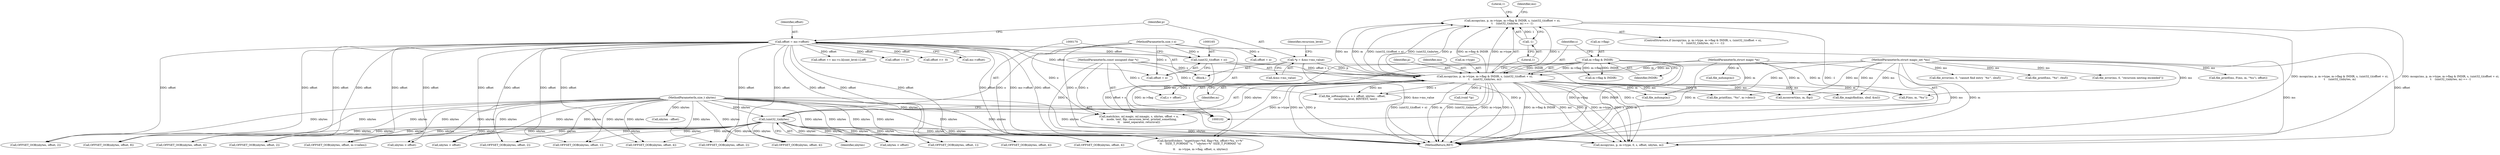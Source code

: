 digraph "1_file_6f737ddfadb596d7d4a993f7ed2141ffd664a81c@API" {
"1000151" [label="(Call,mcopy(ms, p, m->type, m->flag & INDIR, s, (uint32_t)(offset + o),\n\t    (uint32_t)nbytes, m) == -1)"];
"1000152" [label="(Call,mcopy(ms, p, m->type, m->flag & INDIR, s, (uint32_t)(offset + o),\n\t    (uint32_t)nbytes, m))"];
"1000103" [label="(MethodParameterIn,struct magic_set *ms)"];
"1000131" [label="(Call,*p = &ms->ms_value)"];
"1000158" [label="(Call,m->flag & INDIR)"];
"1000104" [label="(MethodParameterIn,const unsigned char *s)"];
"1000164" [label="(Call,(uint32_t)(offset + o))"];
"1000119" [label="(Call,offset = ms->offset)"];
"1000107" [label="(MethodParameterIn,size_t o)"];
"1000169" [label="(Call,(uint32_t)nbytes)"];
"1000106" [label="(MethodParameterIn,size_t nbytes)"];
"1000105" [label="(MethodParameterIn,struct magic *m)"];
"1000173" [label="(Call,-1)"];
"1000154" [label="(Identifier,p)"];
"1001717" [label="(Call,match(ms, ml.magic, ml.nmagic, s, nbytes, offset + o,\n\t\t    mode, text, flip, recursion_level, printed_something,\n\t\t    need_separator, returnval))"];
"1001750" [label="(Call,file_printf(ms, \"%s\", m->desc))"];
"1000162" [label="(Identifier,INDIR)"];
"1000635" [label="(Call,OFFSET_OOB(nbytes, offset, 2))"];
"1000738" [label="(Call,OFFSET_OOB(nbytes, offset, 2))"];
"1000119" [label="(Call,offset = ms->offset)"];
"1000105" [label="(MethodParameterIn,struct magic *m)"];
"1000140" [label="(Identifier,recursion_level)"];
"1001443" [label="(Call,file_mdump(m))"];
"1000153" [label="(Identifier,ms)"];
"1000103" [label="(MethodParameterIn,struct magic_set *ms)"];
"1001564" [label="(Call,file_softmagic(ms, s + offset, nbytes - offset,\n \t\t    recursion_level, BINTEST, text))"];
"1000163" [label="(Identifier,s)"];
"1001203" [label="(Call,OFFSET_OOB(nbytes, offset, 4))"];
"1000155" [label="(Call,m->type)"];
"1000173" [label="(Call,-1)"];
"1000203" [label="(Call,(void *)p)"];
"1000845" [label="(Call,OFFSET_OOB(nbytes, offset, 4))"];
"1001624" [label="(Call,file_printf(ms, F(ms, m, \"%u\"), offset))"];
"1000177" [label="(Literal,1)"];
"1000150" [label="(ControlStructure,if (mcopy(ms, p, m->type, m->flag & INDIR, s, (uint32_t)(offset + o),\n\t    (uint32_t)nbytes, m) == -1))"];
"1000151" [label="(Call,mcopy(ms, p, m->type, m->flag & INDIR, s, (uint32_t)(offset + o),\n\t    (uint32_t)nbytes, m) == -1)"];
"1001693" [label="(Call,file_error(ms, 0, \"cannot find entry `%s'\", sbuf))"];
"1000164" [label="(Call,(uint32_t)(offset + o))"];
"1001533" [label="(Call,nbytes < offset)"];
"1000169" [label="(Call,(uint32_t)nbytes)"];
"1000174" [label="(Literal,1)"];
"1001659" [label="(Call,nbytes < offset)"];
"1000106" [label="(MethodParameterIn,size_t nbytes)"];
"1000131" [label="(Call,*p = &ms->ms_value)"];
"1000133" [label="(Call,&ms->ms_value)"];
"1000107" [label="(MethodParameterIn,size_t o)"];
"1000965" [label="(Call,OFFSET_OOB(nbytes, offset, 4))"];
"1001359" [label="(Call,offset += ms->c.li[cont_level-1].off)"];
"1000211" [label="(Call,m->flag & INDIR)"];
"1000104" [label="(MethodParameterIn,const unsigned char *s)"];
"1000532" [label="(Call,OFFSET_OOB(nbytes, offset, 2))"];
"1000187" [label="(Call,fprintf(stderr, \"mget(type=%d, flag=%x, offset=%u, o=%\"\n\t\t    SIZE_T_FORMAT \"u, \" \"nbytes=%\" SIZE_T_FORMAT \"u)\n\",\n\t\t    m->type, m->flag, offset, o, nbytes))"];
"1000152" [label="(Call,mcopy(ms, p, m->type, m->flag & INDIR, s, (uint32_t)(offset + o),\n\t    (uint32_t)nbytes, m))"];
"1001084" [label="(Call,OFFSET_OOB(nbytes, offset, 4))"];
"1001685" [label="(Call,file_magicfind(ms, sbuf, &ml))"];
"1000132" [label="(Identifier,p)"];
"1000158" [label="(Call,m->flag & INDIR)"];
"1000116" [label="(Block,)"];
"1001527" [label="(Call,offset == 0)"];
"1001727" [label="(Call,offset + o)"];
"1000120" [label="(Identifier,offset)"];
"1001452" [label="(Call,OFFSET_OOB(nbytes, offset, 1))"];
"1001569" [label="(Call,nbytes - offset)"];
"1001486" [label="(Call,OFFSET_OOB(nbytes, offset, 4))"];
"1001769" [label="(Call,mconvert(ms, m, flip))"];
"1001404" [label="(Call,mcopy(ms, p, m->type, 0, s, offset, nbytes, m))"];
"1001626" [label="(Call,F(ms, m, \"%u\"))"];
"1001320" [label="(Call,offset >>  0)"];
"1001497" [label="(Call,OFFSET_OOB(nbytes, offset, 8))"];
"1000171" [label="(Identifier,nbytes)"];
"1001641" [label="(Call,file_printf(ms, \"%s\", rbuf))"];
"1000143" [label="(Call,file_error(ms, 0, \"recursion nesting exceeded\"))"];
"1000159" [label="(Call,m->flag)"];
"1000166" [label="(Call,offset + o)"];
"1001463" [label="(Call,OFFSET_OOB(nbytes, offset, 2))"];
"1000208" [label="(Call,file_mdump(m))"];
"1001566" [label="(Call,s + offset)"];
"1000121" [label="(Call,ms->offset)"];
"1001508" [label="(Call,OFFSET_OOB(nbytes, offset, m->vallen))"];
"1000182" [label="(Identifier,ms)"];
"1001519" [label="(Call,nbytes < offset)"];
"1000426" [label="(Call,OFFSET_OOB(nbytes, offset, 1))"];
"1000172" [label="(Identifier,m)"];
"1001777" [label="(MethodReturn,RET)"];
"1000151" -> "1000150"  [label="AST: "];
"1000151" -> "1000173"  [label="CFG: "];
"1000152" -> "1000151"  [label="AST: "];
"1000173" -> "1000151"  [label="AST: "];
"1000177" -> "1000151"  [label="CFG: "];
"1000182" -> "1000151"  [label="CFG: "];
"1000151" -> "1001777"  [label="DDG: mcopy(ms, p, m->type, m->flag & INDIR, s, (uint32_t)(offset + o),\n\t    (uint32_t)nbytes, m) == -1"];
"1000151" -> "1001777"  [label="DDG: mcopy(ms, p, m->type, m->flag & INDIR, s, (uint32_t)(offset + o),\n\t    (uint32_t)nbytes, m)"];
"1000151" -> "1001777"  [label="DDG: -1"];
"1000152" -> "1000151"  [label="DDG: ms"];
"1000152" -> "1000151"  [label="DDG: m"];
"1000152" -> "1000151"  [label="DDG: s"];
"1000152" -> "1000151"  [label="DDG: (uint32_t)(offset + o)"];
"1000152" -> "1000151"  [label="DDG: (uint32_t)nbytes"];
"1000152" -> "1000151"  [label="DDG: p"];
"1000152" -> "1000151"  [label="DDG: m->flag & INDIR"];
"1000152" -> "1000151"  [label="DDG: m->type"];
"1000173" -> "1000151"  [label="DDG: 1"];
"1000152" -> "1000172"  [label="CFG: "];
"1000153" -> "1000152"  [label="AST: "];
"1000154" -> "1000152"  [label="AST: "];
"1000155" -> "1000152"  [label="AST: "];
"1000158" -> "1000152"  [label="AST: "];
"1000163" -> "1000152"  [label="AST: "];
"1000164" -> "1000152"  [label="AST: "];
"1000169" -> "1000152"  [label="AST: "];
"1000172" -> "1000152"  [label="AST: "];
"1000174" -> "1000152"  [label="CFG: "];
"1000152" -> "1001777"  [label="DDG: (uint32_t)(offset + o)"];
"1000152" -> "1001777"  [label="DDG: m"];
"1000152" -> "1001777"  [label="DDG: (uint32_t)nbytes"];
"1000152" -> "1001777"  [label="DDG: m->type"];
"1000152" -> "1001777"  [label="DDG: m->flag & INDIR"];
"1000152" -> "1001777"  [label="DDG: ms"];
"1000152" -> "1001777"  [label="DDG: p"];
"1000152" -> "1001777"  [label="DDG: s"];
"1000103" -> "1000152"  [label="DDG: ms"];
"1000131" -> "1000152"  [label="DDG: p"];
"1000158" -> "1000152"  [label="DDG: m->flag"];
"1000158" -> "1000152"  [label="DDG: INDIR"];
"1000104" -> "1000152"  [label="DDG: s"];
"1000164" -> "1000152"  [label="DDG: offset + o"];
"1000169" -> "1000152"  [label="DDG: nbytes"];
"1000105" -> "1000152"  [label="DDG: m"];
"1000152" -> "1000187"  [label="DDG: m->type"];
"1000152" -> "1000203"  [label="DDG: p"];
"1000152" -> "1000208"  [label="DDG: m"];
"1000152" -> "1001404"  [label="DDG: ms"];
"1000152" -> "1001404"  [label="DDG: p"];
"1000152" -> "1001404"  [label="DDG: m->type"];
"1000152" -> "1001404"  [label="DDG: s"];
"1000152" -> "1001404"  [label="DDG: m"];
"1000152" -> "1001564"  [label="DDG: ms"];
"1000152" -> "1001564"  [label="DDG: s"];
"1000152" -> "1001566"  [label="DDG: s"];
"1000152" -> "1001626"  [label="DDG: m"];
"1000152" -> "1001685"  [label="DDG: ms"];
"1000152" -> "1001717"  [label="DDG: s"];
"1000152" -> "1001750"  [label="DDG: ms"];
"1000152" -> "1001769"  [label="DDG: ms"];
"1000152" -> "1001769"  [label="DDG: m"];
"1000103" -> "1000102"  [label="AST: "];
"1000103" -> "1001777"  [label="DDG: ms"];
"1000103" -> "1000143"  [label="DDG: ms"];
"1000103" -> "1001404"  [label="DDG: ms"];
"1000103" -> "1001564"  [label="DDG: ms"];
"1000103" -> "1001624"  [label="DDG: ms"];
"1000103" -> "1001626"  [label="DDG: ms"];
"1000103" -> "1001641"  [label="DDG: ms"];
"1000103" -> "1001685"  [label="DDG: ms"];
"1000103" -> "1001693"  [label="DDG: ms"];
"1000103" -> "1001717"  [label="DDG: ms"];
"1000103" -> "1001750"  [label="DDG: ms"];
"1000103" -> "1001769"  [label="DDG: ms"];
"1000131" -> "1000116"  [label="AST: "];
"1000131" -> "1000133"  [label="CFG: "];
"1000132" -> "1000131"  [label="AST: "];
"1000133" -> "1000131"  [label="AST: "];
"1000140" -> "1000131"  [label="CFG: "];
"1000131" -> "1001777"  [label="DDG: p"];
"1000131" -> "1001777"  [label="DDG: &ms->ms_value"];
"1000158" -> "1000162"  [label="CFG: "];
"1000159" -> "1000158"  [label="AST: "];
"1000162" -> "1000158"  [label="AST: "];
"1000163" -> "1000158"  [label="CFG: "];
"1000158" -> "1001777"  [label="DDG: m->flag"];
"1000158" -> "1001777"  [label="DDG: INDIR"];
"1000158" -> "1000187"  [label="DDG: m->flag"];
"1000158" -> "1000211"  [label="DDG: m->flag"];
"1000158" -> "1000211"  [label="DDG: INDIR"];
"1000104" -> "1000102"  [label="AST: "];
"1000104" -> "1001777"  [label="DDG: s"];
"1000104" -> "1001404"  [label="DDG: s"];
"1000104" -> "1001564"  [label="DDG: s"];
"1000104" -> "1001566"  [label="DDG: s"];
"1000104" -> "1001717"  [label="DDG: s"];
"1000164" -> "1000166"  [label="CFG: "];
"1000165" -> "1000164"  [label="AST: "];
"1000166" -> "1000164"  [label="AST: "];
"1000170" -> "1000164"  [label="CFG: "];
"1000164" -> "1001777"  [label="DDG: offset + o"];
"1000119" -> "1000164"  [label="DDG: offset"];
"1000107" -> "1000164"  [label="DDG: o"];
"1000119" -> "1000116"  [label="AST: "];
"1000119" -> "1000121"  [label="CFG: "];
"1000120" -> "1000119"  [label="AST: "];
"1000121" -> "1000119"  [label="AST: "];
"1000132" -> "1000119"  [label="CFG: "];
"1000119" -> "1001777"  [label="DDG: ms->offset"];
"1000119" -> "1001777"  [label="DDG: offset"];
"1000119" -> "1000166"  [label="DDG: offset"];
"1000119" -> "1000187"  [label="DDG: offset"];
"1000119" -> "1000426"  [label="DDG: offset"];
"1000119" -> "1000532"  [label="DDG: offset"];
"1000119" -> "1000635"  [label="DDG: offset"];
"1000119" -> "1000738"  [label="DDG: offset"];
"1000119" -> "1000845"  [label="DDG: offset"];
"1000119" -> "1000965"  [label="DDG: offset"];
"1000119" -> "1001084"  [label="DDG: offset"];
"1000119" -> "1001203"  [label="DDG: offset"];
"1000119" -> "1001320"  [label="DDG: offset"];
"1000119" -> "1001359"  [label="DDG: offset"];
"1000119" -> "1001404"  [label="DDG: offset"];
"1000119" -> "1001452"  [label="DDG: offset"];
"1000119" -> "1001463"  [label="DDG: offset"];
"1000119" -> "1001486"  [label="DDG: offset"];
"1000119" -> "1001497"  [label="DDG: offset"];
"1000119" -> "1001508"  [label="DDG: offset"];
"1000119" -> "1001519"  [label="DDG: offset"];
"1000119" -> "1001527"  [label="DDG: offset"];
"1000119" -> "1001659"  [label="DDG: offset"];
"1000107" -> "1000102"  [label="AST: "];
"1000107" -> "1001777"  [label="DDG: o"];
"1000107" -> "1000166"  [label="DDG: o"];
"1000107" -> "1000187"  [label="DDG: o"];
"1000107" -> "1001717"  [label="DDG: o"];
"1000107" -> "1001727"  [label="DDG: o"];
"1000169" -> "1000171"  [label="CFG: "];
"1000170" -> "1000169"  [label="AST: "];
"1000171" -> "1000169"  [label="AST: "];
"1000172" -> "1000169"  [label="CFG: "];
"1000169" -> "1001777"  [label="DDG: nbytes"];
"1000106" -> "1000169"  [label="DDG: nbytes"];
"1000169" -> "1000187"  [label="DDG: nbytes"];
"1000169" -> "1000426"  [label="DDG: nbytes"];
"1000169" -> "1000532"  [label="DDG: nbytes"];
"1000169" -> "1000635"  [label="DDG: nbytes"];
"1000169" -> "1000738"  [label="DDG: nbytes"];
"1000169" -> "1000845"  [label="DDG: nbytes"];
"1000169" -> "1000965"  [label="DDG: nbytes"];
"1000169" -> "1001084"  [label="DDG: nbytes"];
"1000169" -> "1001203"  [label="DDG: nbytes"];
"1000169" -> "1001404"  [label="DDG: nbytes"];
"1000169" -> "1001452"  [label="DDG: nbytes"];
"1000169" -> "1001463"  [label="DDG: nbytes"];
"1000169" -> "1001486"  [label="DDG: nbytes"];
"1000169" -> "1001497"  [label="DDG: nbytes"];
"1000169" -> "1001508"  [label="DDG: nbytes"];
"1000169" -> "1001519"  [label="DDG: nbytes"];
"1000169" -> "1001533"  [label="DDG: nbytes"];
"1000169" -> "1001659"  [label="DDG: nbytes"];
"1000106" -> "1000102"  [label="AST: "];
"1000106" -> "1001777"  [label="DDG: nbytes"];
"1000106" -> "1000187"  [label="DDG: nbytes"];
"1000106" -> "1000426"  [label="DDG: nbytes"];
"1000106" -> "1000532"  [label="DDG: nbytes"];
"1000106" -> "1000635"  [label="DDG: nbytes"];
"1000106" -> "1000738"  [label="DDG: nbytes"];
"1000106" -> "1000845"  [label="DDG: nbytes"];
"1000106" -> "1000965"  [label="DDG: nbytes"];
"1000106" -> "1001084"  [label="DDG: nbytes"];
"1000106" -> "1001203"  [label="DDG: nbytes"];
"1000106" -> "1001404"  [label="DDG: nbytes"];
"1000106" -> "1001452"  [label="DDG: nbytes"];
"1000106" -> "1001463"  [label="DDG: nbytes"];
"1000106" -> "1001486"  [label="DDG: nbytes"];
"1000106" -> "1001497"  [label="DDG: nbytes"];
"1000106" -> "1001508"  [label="DDG: nbytes"];
"1000106" -> "1001519"  [label="DDG: nbytes"];
"1000106" -> "1001533"  [label="DDG: nbytes"];
"1000106" -> "1001569"  [label="DDG: nbytes"];
"1000106" -> "1001659"  [label="DDG: nbytes"];
"1000106" -> "1001717"  [label="DDG: nbytes"];
"1000105" -> "1000102"  [label="AST: "];
"1000105" -> "1001777"  [label="DDG: m"];
"1000105" -> "1000208"  [label="DDG: m"];
"1000105" -> "1001404"  [label="DDG: m"];
"1000105" -> "1001443"  [label="DDG: m"];
"1000105" -> "1001626"  [label="DDG: m"];
"1000105" -> "1001769"  [label="DDG: m"];
"1000173" -> "1000174"  [label="CFG: "];
"1000174" -> "1000173"  [label="AST: "];
}
